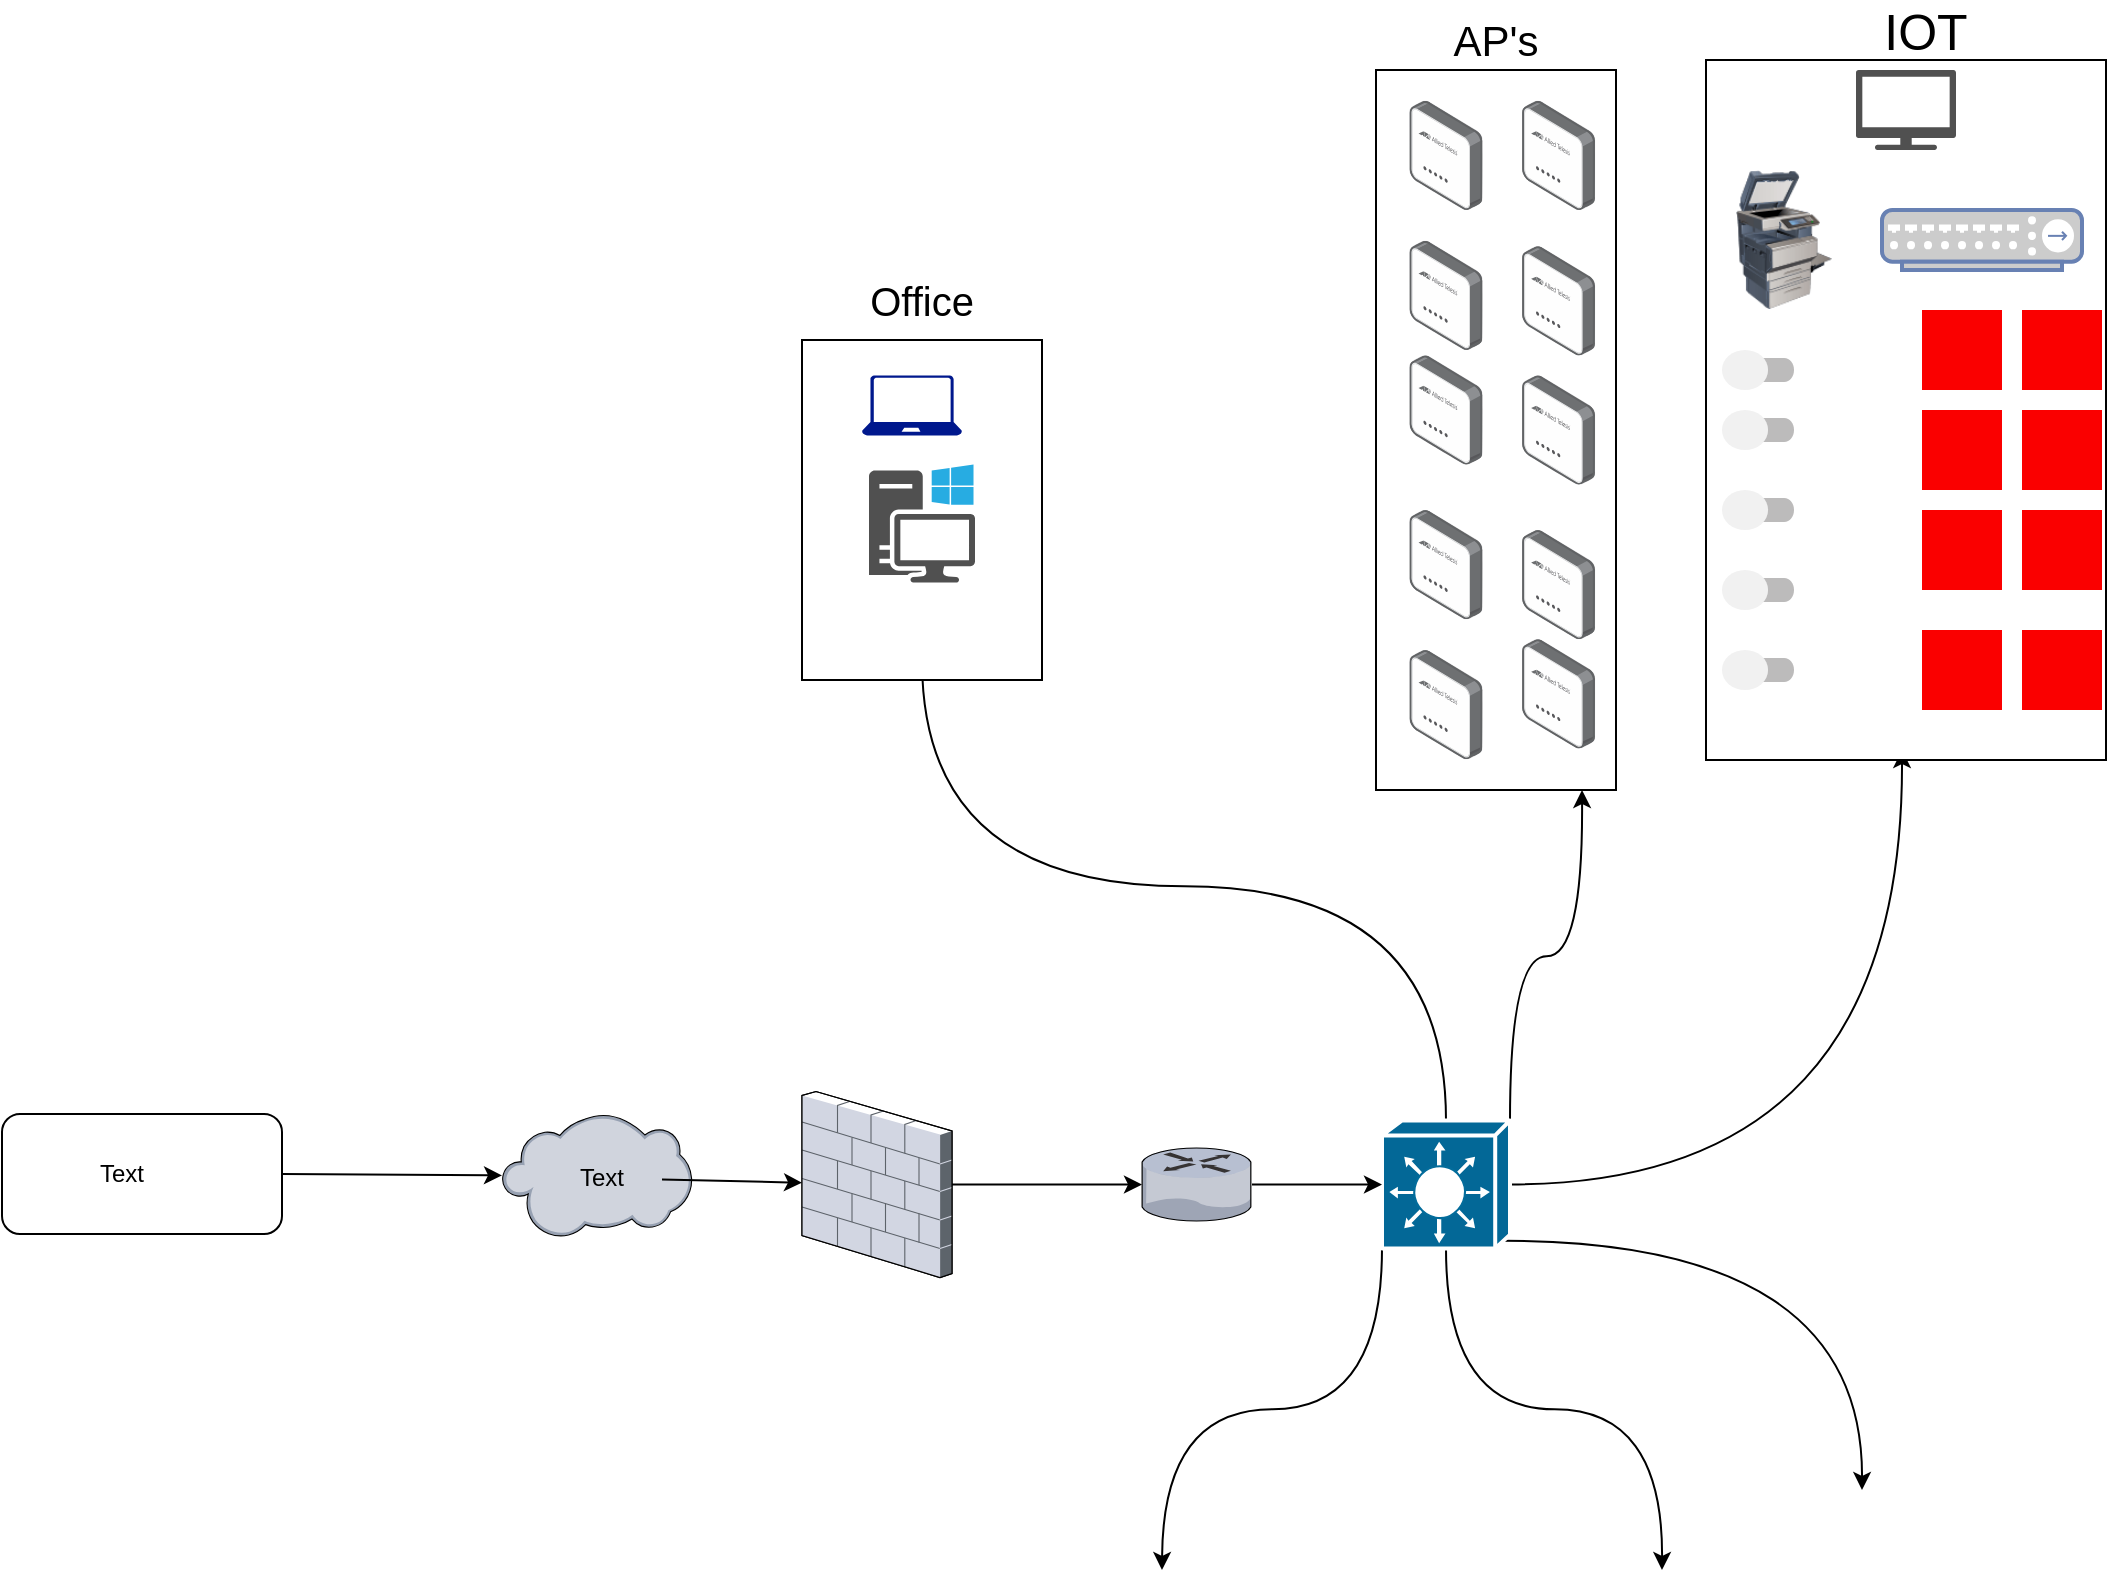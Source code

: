 <mxfile version="24.4.8" type="github">
  <diagram name="Page-1" id="e3a06f82-3646-2815-327d-82caf3d4e204">
    <mxGraphModel dx="1138" dy="1813" grid="1" gridSize="10" guides="1" tooltips="1" connect="1" arrows="1" fold="1" page="1" pageScale="1.5" pageWidth="1169" pageHeight="826" background="none" math="0" shadow="0">
      <root>
        <mxCell id="0" style=";html=1;" />
        <mxCell id="1" style=";html=1;" parent="0" />
        <mxCell id="KB8DaP4lJ72ktsZPJHTP-2" value="" style="verticalLabelPosition=bottom;sketch=0;aspect=fixed;html=1;verticalAlign=top;strokeColor=none;align=center;outlineConnect=0;shape=mxgraph.citrix.cloud;" vertex="1" parent="1">
          <mxGeometry x="380" y="522" width="95" height="62" as="geometry" />
        </mxCell>
        <mxCell id="KB8DaP4lJ72ktsZPJHTP-4" style="edgeStyle=none;rounded=0;orthogonalLoop=1;jettySize=auto;html=1;exitX=1;exitY=0.5;exitDx=0;exitDy=0;" edge="1" parent="1" source="KB8DaP4lJ72ktsZPJHTP-3" target="KB8DaP4lJ72ktsZPJHTP-2">
          <mxGeometry relative="1" as="geometry">
            <Array as="points" />
          </mxGeometry>
        </mxCell>
        <mxCell id="KB8DaP4lJ72ktsZPJHTP-3" value="" style="rounded=1;whiteSpace=wrap;html=1;" vertex="1" parent="1">
          <mxGeometry x="130" y="522" width="140" height="60" as="geometry" />
        </mxCell>
        <mxCell id="KB8DaP4lJ72ktsZPJHTP-5" value="Text" style="text;html=1;align=center;verticalAlign=middle;whiteSpace=wrap;rounded=0;" vertex="1" parent="1">
          <mxGeometry x="160" y="537" width="60" height="30" as="geometry" />
        </mxCell>
        <mxCell id="KB8DaP4lJ72ktsZPJHTP-9" style="rounded=0;orthogonalLoop=1;jettySize=auto;html=1;" edge="1" parent="1" source="KB8DaP4lJ72ktsZPJHTP-6" target="KB8DaP4lJ72ktsZPJHTP-7">
          <mxGeometry relative="1" as="geometry" />
        </mxCell>
        <mxCell id="KB8DaP4lJ72ktsZPJHTP-6" value="Text" style="text;html=1;align=center;verticalAlign=middle;whiteSpace=wrap;rounded=0;" vertex="1" parent="1">
          <mxGeometry x="400" y="539" width="60" height="30" as="geometry" />
        </mxCell>
        <mxCell id="KB8DaP4lJ72ktsZPJHTP-10" style="edgeStyle=none;rounded=0;orthogonalLoop=1;jettySize=auto;html=1;" edge="1" parent="1" source="KB8DaP4lJ72ktsZPJHTP-7" target="KB8DaP4lJ72ktsZPJHTP-8">
          <mxGeometry relative="1" as="geometry" />
        </mxCell>
        <mxCell id="KB8DaP4lJ72ktsZPJHTP-7" value="" style="verticalLabelPosition=bottom;sketch=0;aspect=fixed;html=1;verticalAlign=top;strokeColor=none;align=center;outlineConnect=0;shape=mxgraph.citrix.firewall;" vertex="1" parent="1">
          <mxGeometry x="530" y="510.75" width="75" height="93" as="geometry" />
        </mxCell>
        <mxCell id="KB8DaP4lJ72ktsZPJHTP-8" value="" style="verticalLabelPosition=bottom;sketch=0;aspect=fixed;html=1;verticalAlign=top;strokeColor=none;align=center;outlineConnect=0;shape=mxgraph.citrix.router;" vertex="1" parent="1">
          <mxGeometry x="700" y="539" width="55" height="36.5" as="geometry" />
        </mxCell>
        <mxCell id="KB8DaP4lJ72ktsZPJHTP-14" style="rounded=0;orthogonalLoop=1;jettySize=auto;html=1;exitX=0.5;exitY=0;exitDx=0;exitDy=0;exitPerimeter=0;elbow=vertical;edgeStyle=orthogonalEdgeStyle;curved=1;" edge="1" parent="1" source="KB8DaP4lJ72ktsZPJHTP-11">
          <mxGeometry relative="1" as="geometry">
            <mxPoint x="590" y="290" as="targetPoint" />
          </mxGeometry>
        </mxCell>
        <mxCell id="KB8DaP4lJ72ktsZPJHTP-15" style="edgeStyle=orthogonalEdgeStyle;curved=1;rounded=0;orthogonalLoop=1;jettySize=auto;html=1;exitX=1;exitY=0;exitDx=0;exitDy=0;exitPerimeter=0;elbow=vertical;" edge="1" parent="1" source="KB8DaP4lJ72ktsZPJHTP-11">
          <mxGeometry relative="1" as="geometry">
            <mxPoint x="920" y="360" as="targetPoint" />
          </mxGeometry>
        </mxCell>
        <mxCell id="KB8DaP4lJ72ktsZPJHTP-17" style="edgeStyle=orthogonalEdgeStyle;curved=1;rounded=0;orthogonalLoop=1;jettySize=auto;html=1;exitX=1;exitY=0.5;exitDx=0;exitDy=0;exitPerimeter=0;elbow=vertical;" edge="1" parent="1" source="KB8DaP4lJ72ktsZPJHTP-11">
          <mxGeometry relative="1" as="geometry">
            <mxPoint x="1080" y="340" as="targetPoint" />
          </mxGeometry>
        </mxCell>
        <mxCell id="KB8DaP4lJ72ktsZPJHTP-18" style="edgeStyle=orthogonalEdgeStyle;curved=1;rounded=0;orthogonalLoop=1;jettySize=auto;html=1;exitX=0.95;exitY=0.94;exitDx=0;exitDy=0;exitPerimeter=0;elbow=vertical;" edge="1" parent="1" source="KB8DaP4lJ72ktsZPJHTP-11">
          <mxGeometry relative="1" as="geometry">
            <mxPoint x="1060" y="710" as="targetPoint" />
          </mxGeometry>
        </mxCell>
        <mxCell id="KB8DaP4lJ72ktsZPJHTP-19" style="edgeStyle=orthogonalEdgeStyle;curved=1;rounded=0;orthogonalLoop=1;jettySize=auto;html=1;exitX=0.5;exitY=1;exitDx=0;exitDy=0;exitPerimeter=0;elbow=vertical;" edge="1" parent="1" source="KB8DaP4lJ72ktsZPJHTP-11">
          <mxGeometry relative="1" as="geometry">
            <mxPoint x="960" y="750" as="targetPoint" />
          </mxGeometry>
        </mxCell>
        <mxCell id="KB8DaP4lJ72ktsZPJHTP-20" style="edgeStyle=orthogonalEdgeStyle;curved=1;rounded=0;orthogonalLoop=1;jettySize=auto;html=1;exitX=0;exitY=1;exitDx=0;exitDy=0;exitPerimeter=0;elbow=vertical;" edge="1" parent="1" source="KB8DaP4lJ72ktsZPJHTP-11">
          <mxGeometry relative="1" as="geometry">
            <mxPoint x="710" y="750" as="targetPoint" />
          </mxGeometry>
        </mxCell>
        <mxCell id="KB8DaP4lJ72ktsZPJHTP-11" value="" style="shape=mxgraph.cisco.switches.layer_3_switch;sketch=0;html=1;pointerEvents=1;dashed=0;fillColor=#036897;strokeColor=#ffffff;strokeWidth=2;verticalLabelPosition=bottom;verticalAlign=top;align=center;outlineConnect=0;" vertex="1" parent="1">
          <mxGeometry x="820" y="525.25" width="64" height="64" as="geometry" />
        </mxCell>
        <mxCell id="KB8DaP4lJ72ktsZPJHTP-12" style="edgeStyle=none;rounded=0;orthogonalLoop=1;jettySize=auto;html=1;entryX=0;entryY=0.5;entryDx=0;entryDy=0;entryPerimeter=0;" edge="1" parent="1" source="KB8DaP4lJ72ktsZPJHTP-8" target="KB8DaP4lJ72ktsZPJHTP-11">
          <mxGeometry relative="1" as="geometry" />
        </mxCell>
        <mxCell id="KB8DaP4lJ72ktsZPJHTP-21" value="" style="rounded=0;whiteSpace=wrap;html=1;movable=0;resizable=0;rotatable=0;deletable=0;editable=0;locked=1;connectable=0;" vertex="1" parent="1">
          <mxGeometry x="982" y="-5" width="200" height="350" as="geometry" />
        </mxCell>
        <mxCell id="KB8DaP4lJ72ktsZPJHTP-22" value="&lt;font style=&quot;font-size: 25px;&quot;&gt;IOT&lt;/font&gt;" style="text;html=1;align=center;verticalAlign=middle;whiteSpace=wrap;rounded=0;" vertex="1" parent="1">
          <mxGeometry x="1062" y="-35" width="60" height="30" as="geometry" />
        </mxCell>
        <mxCell id="KB8DaP4lJ72ktsZPJHTP-23" value="" style="sketch=0;pointerEvents=1;shadow=0;dashed=0;html=1;strokeColor=none;fillColor=#505050;labelPosition=center;verticalLabelPosition=bottom;verticalAlign=top;outlineConnect=0;align=center;shape=mxgraph.office.devices.tv;" vertex="1" parent="1">
          <mxGeometry x="1057" width="50" height="40" as="geometry" />
        </mxCell>
        <mxCell id="KB8DaP4lJ72ktsZPJHTP-24" value="" style="image;html=1;image=img/lib/clip_art/computers/Printer_Commercial_128x128.png" vertex="1" parent="1">
          <mxGeometry x="972" y="50" width="98" height="70" as="geometry" />
        </mxCell>
        <mxCell id="KB8DaP4lJ72ktsZPJHTP-25" value="" style="dashed=0;labelPosition=right;align=left;shape=mxgraph.gmdl.switch;aspect=fixed;switchState=off;strokeColor=none;fillColor=#0E9D57;sketch=0;html=1;" vertex="1" parent="1">
          <mxGeometry x="990" y="140" width="36" height="20" as="geometry" />
        </mxCell>
        <mxCell id="KB8DaP4lJ72ktsZPJHTP-26" value="" style="dashed=0;labelPosition=right;align=left;shape=mxgraph.gmdl.switch;aspect=fixed;switchState=off;strokeColor=none;fillColor=#0E9D57;sketch=0;html=1;" vertex="1" parent="1">
          <mxGeometry x="990" y="170" width="36" height="20" as="geometry" />
        </mxCell>
        <mxCell id="KB8DaP4lJ72ktsZPJHTP-27" value="" style="dashed=0;labelPosition=right;align=left;shape=mxgraph.gmdl.switch;aspect=fixed;switchState=off;strokeColor=none;fillColor=#0E9D57;sketch=0;html=1;" vertex="1" parent="1">
          <mxGeometry x="990" y="210" width="36" height="20" as="geometry" />
        </mxCell>
        <mxCell id="KB8DaP4lJ72ktsZPJHTP-28" value="" style="dashed=0;labelPosition=right;align=left;shape=mxgraph.gmdl.switch;aspect=fixed;switchState=off;strokeColor=none;fillColor=#0E9D57;sketch=0;html=1;" vertex="1" parent="1">
          <mxGeometry x="990" y="250" width="36" height="20" as="geometry" />
        </mxCell>
        <mxCell id="KB8DaP4lJ72ktsZPJHTP-29" value="" style="rounded=0;whiteSpace=wrap;html=1;movable=0;resizable=0;rotatable=0;deletable=0;editable=0;locked=1;connectable=0;" vertex="1" parent="1">
          <mxGeometry x="817" width="120" height="360" as="geometry" />
        </mxCell>
        <mxCell id="KB8DaP4lJ72ktsZPJHTP-30" value="&lt;font style=&quot;font-size: 21px;&quot;&gt;AP&#39;s&lt;/font&gt;" style="text;html=1;align=center;verticalAlign=middle;whiteSpace=wrap;rounded=0;" vertex="1" parent="1">
          <mxGeometry x="847" y="-30" width="60" height="30" as="geometry" />
        </mxCell>
        <mxCell id="KB8DaP4lJ72ktsZPJHTP-32" value="" style="dashed=0;labelPosition=right;align=left;shape=mxgraph.gmdl.switch;aspect=fixed;switchState=off;strokeColor=none;fillColor=#0E9D57;sketch=0;html=1;" vertex="1" parent="1">
          <mxGeometry x="990" y="290" width="36" height="20" as="geometry" />
        </mxCell>
        <mxCell id="KB8DaP4lJ72ktsZPJHTP-33" value="" style="shape=image;html=1;verticalAlign=top;verticalLabelPosition=bottom;labelBackgroundColor=#ffffff;imageAspect=0;aspect=fixed;image=https://cdn1.iconfinder.com/data/icons/bootstrap-vol-3/16/outlet-128.png;imageBackground=#fa0000;" vertex="1" parent="1">
          <mxGeometry x="1090" y="120" width="40" height="40" as="geometry" />
        </mxCell>
        <mxCell id="KB8DaP4lJ72ktsZPJHTP-34" value="" style="shape=image;html=1;verticalAlign=top;verticalLabelPosition=bottom;labelBackgroundColor=#ffffff;imageAspect=0;aspect=fixed;image=https://cdn1.iconfinder.com/data/icons/bootstrap-vol-3/16/outlet-128.png;imageBackground=#fa0000;" vertex="1" parent="1">
          <mxGeometry x="1090" y="170" width="40" height="40" as="geometry" />
        </mxCell>
        <mxCell id="KB8DaP4lJ72ktsZPJHTP-35" value="" style="shape=image;html=1;verticalAlign=top;verticalLabelPosition=bottom;labelBackgroundColor=#ffffff;imageAspect=0;aspect=fixed;image=https://cdn1.iconfinder.com/data/icons/bootstrap-vol-3/16/outlet-128.png;imageBackground=#fa0000;" vertex="1" parent="1">
          <mxGeometry x="1090" y="220" width="40" height="40" as="geometry" />
        </mxCell>
        <mxCell id="KB8DaP4lJ72ktsZPJHTP-36" value="" style="shape=image;html=1;verticalAlign=top;verticalLabelPosition=bottom;labelBackgroundColor=#ffffff;imageAspect=0;aspect=fixed;image=https://cdn1.iconfinder.com/data/icons/bootstrap-vol-3/16/outlet-128.png;imageBackground=#fa0000;" vertex="1" parent="1">
          <mxGeometry x="1090" y="280" width="40" height="40" as="geometry" />
        </mxCell>
        <mxCell id="KB8DaP4lJ72ktsZPJHTP-37" value="" style="shape=image;html=1;verticalAlign=top;verticalLabelPosition=bottom;labelBackgroundColor=#ffffff;imageAspect=0;aspect=fixed;image=https://cdn1.iconfinder.com/data/icons/bootstrap-vol-3/16/outlet-128.png;imageBackground=#fa0000;" vertex="1" parent="1">
          <mxGeometry x="1140" y="120" width="40" height="40" as="geometry" />
        </mxCell>
        <mxCell id="KB8DaP4lJ72ktsZPJHTP-38" value="" style="shape=image;html=1;verticalAlign=top;verticalLabelPosition=bottom;labelBackgroundColor=#ffffff;imageAspect=0;aspect=fixed;image=https://cdn1.iconfinder.com/data/icons/bootstrap-vol-3/16/outlet-128.png;imageBackground=#fa0000;" vertex="1" parent="1">
          <mxGeometry x="1140" y="170" width="40" height="40" as="geometry" />
        </mxCell>
        <mxCell id="KB8DaP4lJ72ktsZPJHTP-39" value="" style="shape=image;html=1;verticalAlign=top;verticalLabelPosition=bottom;labelBackgroundColor=#ffffff;imageAspect=0;aspect=fixed;image=https://cdn1.iconfinder.com/data/icons/bootstrap-vol-3/16/outlet-128.png;imageBackground=#fa0000;" vertex="1" parent="1">
          <mxGeometry x="1140" y="220" width="40" height="40" as="geometry" />
        </mxCell>
        <mxCell id="KB8DaP4lJ72ktsZPJHTP-40" value="" style="shape=image;html=1;verticalAlign=top;verticalLabelPosition=bottom;labelBackgroundColor=#ffffff;imageAspect=0;aspect=fixed;image=https://cdn1.iconfinder.com/data/icons/bootstrap-vol-3/16/outlet-128.png;imageBackground=#fa0000;" vertex="1" parent="1">
          <mxGeometry x="1140" y="280" width="40" height="40" as="geometry" />
        </mxCell>
        <mxCell id="KB8DaP4lJ72ktsZPJHTP-41" value="" style="fontColor=#0066CC;verticalAlign=top;verticalLabelPosition=bottom;labelPosition=center;align=center;html=1;outlineConnect=0;fillColor=#CCCCCC;strokeColor=#6881B3;gradientColor=none;gradientDirection=north;strokeWidth=2;shape=mxgraph.networks.hub;" vertex="1" parent="1">
          <mxGeometry x="1070" y="70" width="100" height="30" as="geometry" />
        </mxCell>
        <mxCell id="KB8DaP4lJ72ktsZPJHTP-42" value="" style="image;points=[];aspect=fixed;html=1;align=center;shadow=0;dashed=0;image=img/lib/allied_telesis/wireless/Access_Point_Indoor.svg;" vertex="1" parent="1">
          <mxGeometry x="833.7" y="15.4" width="36.6" height="54.6" as="geometry" />
        </mxCell>
        <mxCell id="KB8DaP4lJ72ktsZPJHTP-43" value="" style="image;points=[];aspect=fixed;html=1;align=center;shadow=0;dashed=0;image=img/lib/allied_telesis/wireless/Access_Point_Indoor.svg;" vertex="1" parent="1">
          <mxGeometry x="833.7" y="85.4" width="36.6" height="54.6" as="geometry" />
        </mxCell>
        <mxCell id="KB8DaP4lJ72ktsZPJHTP-44" value="" style="image;points=[];aspect=fixed;html=1;align=center;shadow=0;dashed=0;image=img/lib/allied_telesis/wireless/Access_Point_Indoor.svg;" vertex="1" parent="1">
          <mxGeometry x="833.7" y="142.7" width="36.6" height="54.6" as="geometry" />
        </mxCell>
        <mxCell id="KB8DaP4lJ72ktsZPJHTP-45" value="" style="image;points=[];aspect=fixed;html=1;align=center;shadow=0;dashed=0;image=img/lib/allied_telesis/wireless/Access_Point_Indoor.svg;" vertex="1" parent="1">
          <mxGeometry x="833.7" y="220" width="36.6" height="54.6" as="geometry" />
        </mxCell>
        <mxCell id="KB8DaP4lJ72ktsZPJHTP-46" value="" style="image;points=[];aspect=fixed;html=1;align=center;shadow=0;dashed=0;image=img/lib/allied_telesis/wireless/Access_Point_Indoor.svg;" vertex="1" parent="1">
          <mxGeometry x="833.7" y="290" width="36.6" height="54.6" as="geometry" />
        </mxCell>
        <mxCell id="KB8DaP4lJ72ktsZPJHTP-47" value="" style="image;points=[];aspect=fixed;html=1;align=center;shadow=0;dashed=0;image=img/lib/allied_telesis/wireless/Access_Point_Indoor.svg;" vertex="1" parent="1">
          <mxGeometry x="890" y="15.4" width="36.6" height="54.6" as="geometry" />
        </mxCell>
        <mxCell id="KB8DaP4lJ72ktsZPJHTP-48" value="" style="image;points=[];aspect=fixed;html=1;align=center;shadow=0;dashed=0;image=img/lib/allied_telesis/wireless/Access_Point_Indoor.svg;" vertex="1" parent="1">
          <mxGeometry x="890" y="88.1" width="36.6" height="54.6" as="geometry" />
        </mxCell>
        <mxCell id="KB8DaP4lJ72ktsZPJHTP-49" value="" style="image;points=[];aspect=fixed;html=1;align=center;shadow=0;dashed=0;image=img/lib/allied_telesis/wireless/Access_Point_Indoor.svg;" vertex="1" parent="1">
          <mxGeometry x="890" y="152.7" width="36.6" height="54.6" as="geometry" />
        </mxCell>
        <mxCell id="KB8DaP4lJ72ktsZPJHTP-50" value="" style="image;points=[];aspect=fixed;html=1;align=center;shadow=0;dashed=0;image=img/lib/allied_telesis/wireless/Access_Point_Indoor.svg;" vertex="1" parent="1">
          <mxGeometry x="890" y="230" width="36.6" height="54.6" as="geometry" />
        </mxCell>
        <mxCell id="KB8DaP4lJ72ktsZPJHTP-51" value="" style="image;points=[];aspect=fixed;html=1;align=center;shadow=0;dashed=0;image=img/lib/allied_telesis/wireless/Access_Point_Indoor.svg;" vertex="1" parent="1">
          <mxGeometry x="890" y="284.6" width="36.6" height="54.6" as="geometry" />
        </mxCell>
        <mxCell id="KB8DaP4lJ72ktsZPJHTP-52" value="" style="rounded=0;whiteSpace=wrap;html=1;" vertex="1" parent="1">
          <mxGeometry x="530" y="135" width="120" height="170" as="geometry" />
        </mxCell>
        <mxCell id="KB8DaP4lJ72ktsZPJHTP-53" value="&lt;font style=&quot;font-size: 20px;&quot;&gt;Office&lt;/font&gt;" style="text;html=1;align=center;verticalAlign=middle;whiteSpace=wrap;rounded=0;movable=0;resizable=0;rotatable=0;deletable=0;editable=0;locked=1;connectable=0;" vertex="1" parent="1">
          <mxGeometry x="560" y="100.4" width="60" height="30" as="geometry" />
        </mxCell>
        <mxCell id="KB8DaP4lJ72ktsZPJHTP-54" value="" style="sketch=0;aspect=fixed;pointerEvents=1;shadow=0;dashed=0;html=1;strokeColor=none;labelPosition=center;verticalLabelPosition=bottom;verticalAlign=top;align=center;fillColor=#00188D;shape=mxgraph.azure.laptop" vertex="1" parent="1">
          <mxGeometry x="560" y="152.7" width="50" height="30" as="geometry" />
        </mxCell>
        <mxCell id="KB8DaP4lJ72ktsZPJHTP-55" value="" style="sketch=0;pointerEvents=1;shadow=0;dashed=0;html=1;strokeColor=none;fillColor=#505050;labelPosition=center;verticalLabelPosition=bottom;verticalAlign=top;outlineConnect=0;align=center;shape=mxgraph.office.devices.workstation_pc;" vertex="1" parent="1">
          <mxGeometry x="563.5" y="197.3" width="53" height="59" as="geometry" />
        </mxCell>
      </root>
    </mxGraphModel>
  </diagram>
</mxfile>
